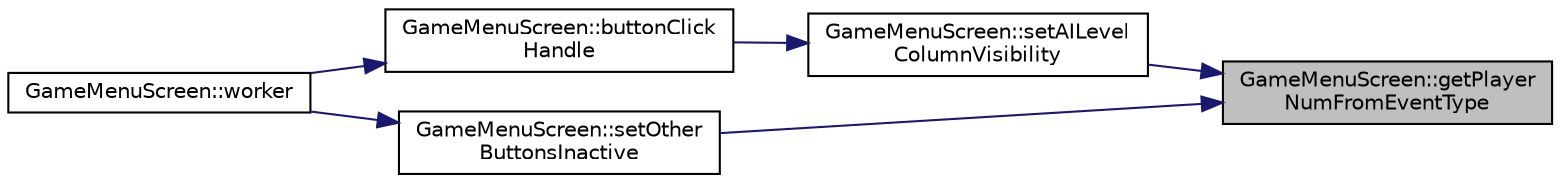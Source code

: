 digraph "GameMenuScreen::getPlayerNumFromEventType"
{
 // LATEX_PDF_SIZE
  edge [fontname="Helvetica",fontsize="10",labelfontname="Helvetica",labelfontsize="10"];
  node [fontname="Helvetica",fontsize="10",shape=record];
  rankdir="RL";
  Node1 [label="GameMenuScreen::getPlayer\lNumFromEventType",height=0.2,width=0.4,color="black", fillcolor="grey75", style="filled", fontcolor="black",tooltip=" "];
  Node1 -> Node2 [dir="back",color="midnightblue",fontsize="10",style="solid",fontname="Helvetica"];
  Node2 [label="GameMenuScreen::setAILevel\lColumnVisibility",height=0.2,width=0.4,color="black", fillcolor="white", style="filled",URL="$class_game_menu_screen.html#ae427ab9331af7fb8bfa52d88a0977b3e",tooltip=" "];
  Node2 -> Node3 [dir="back",color="midnightblue",fontsize="10",style="solid",fontname="Helvetica"];
  Node3 [label="GameMenuScreen::buttonClick\lHandle",height=0.2,width=0.4,color="black", fillcolor="white", style="filled",URL="$class_game_menu_screen.html#a5ec0f806edaf1275af6d9eb044e2d8f6",tooltip=" "];
  Node3 -> Node4 [dir="back",color="midnightblue",fontsize="10",style="solid",fontname="Helvetica"];
  Node4 [label="GameMenuScreen::worker",height=0.2,width=0.4,color="black", fillcolor="white", style="filled",URL="$class_game_menu_screen.html#a930fac59e5231f348579a57991246e07",tooltip=" "];
  Node1 -> Node5 [dir="back",color="midnightblue",fontsize="10",style="solid",fontname="Helvetica"];
  Node5 [label="GameMenuScreen::setOther\lButtonsInactive",height=0.2,width=0.4,color="black", fillcolor="white", style="filled",URL="$class_game_menu_screen.html#aa5f7b6ac2cb57c6f700aefe1f727bd77",tooltip=" "];
  Node5 -> Node4 [dir="back",color="midnightblue",fontsize="10",style="solid",fontname="Helvetica"];
}
